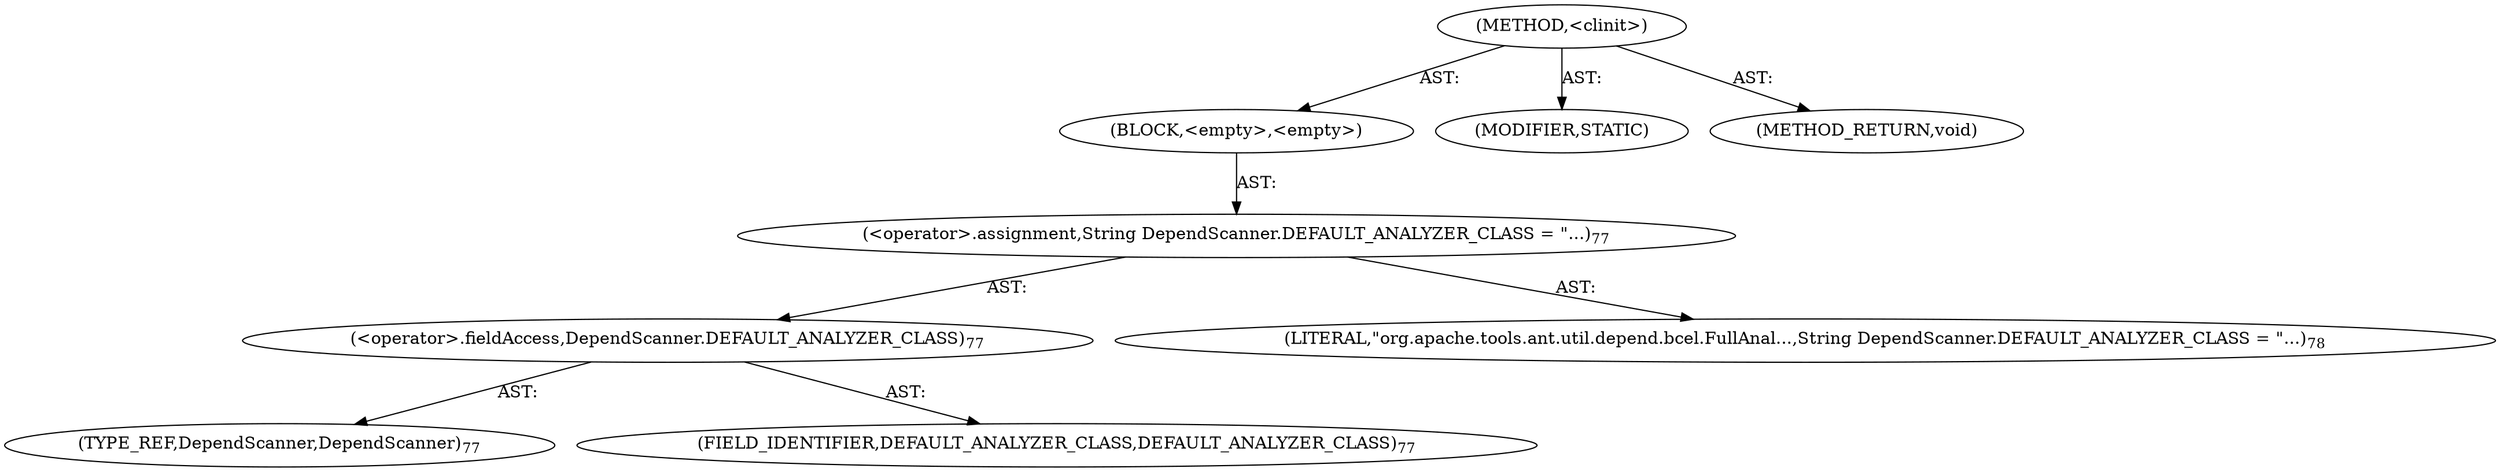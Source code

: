 digraph "&lt;clinit&gt;" {  
"111669149711" [label = <(METHOD,&lt;clinit&gt;)> ]
"25769803800" [label = <(BLOCK,&lt;empty&gt;,&lt;empty&gt;)> ]
"30064771158" [label = <(&lt;operator&gt;.assignment,String DependScanner.DEFAULT_ANALYZER_CLASS = &quot;...)<SUB>77</SUB>> ]
"30064771159" [label = <(&lt;operator&gt;.fieldAccess,DependScanner.DEFAULT_ANALYZER_CLASS)<SUB>77</SUB>> ]
"180388626437" [label = <(TYPE_REF,DependScanner,DependScanner)<SUB>77</SUB>> ]
"55834574864" [label = <(FIELD_IDENTIFIER,DEFAULT_ANALYZER_CLASS,DEFAULT_ANALYZER_CLASS)<SUB>77</SUB>> ]
"90194313228" [label = <(LITERAL,&quot;org.apache.tools.ant.util.depend.bcel.FullAnal...,String DependScanner.DEFAULT_ANALYZER_CLASS = &quot;...)<SUB>78</SUB>> ]
"133143986212" [label = <(MODIFIER,STATIC)> ]
"128849018895" [label = <(METHOD_RETURN,void)> ]
  "111669149711" -> "25769803800"  [ label = "AST: "] 
  "111669149711" -> "133143986212"  [ label = "AST: "] 
  "111669149711" -> "128849018895"  [ label = "AST: "] 
  "25769803800" -> "30064771158"  [ label = "AST: "] 
  "30064771158" -> "30064771159"  [ label = "AST: "] 
  "30064771158" -> "90194313228"  [ label = "AST: "] 
  "30064771159" -> "180388626437"  [ label = "AST: "] 
  "30064771159" -> "55834574864"  [ label = "AST: "] 
}
